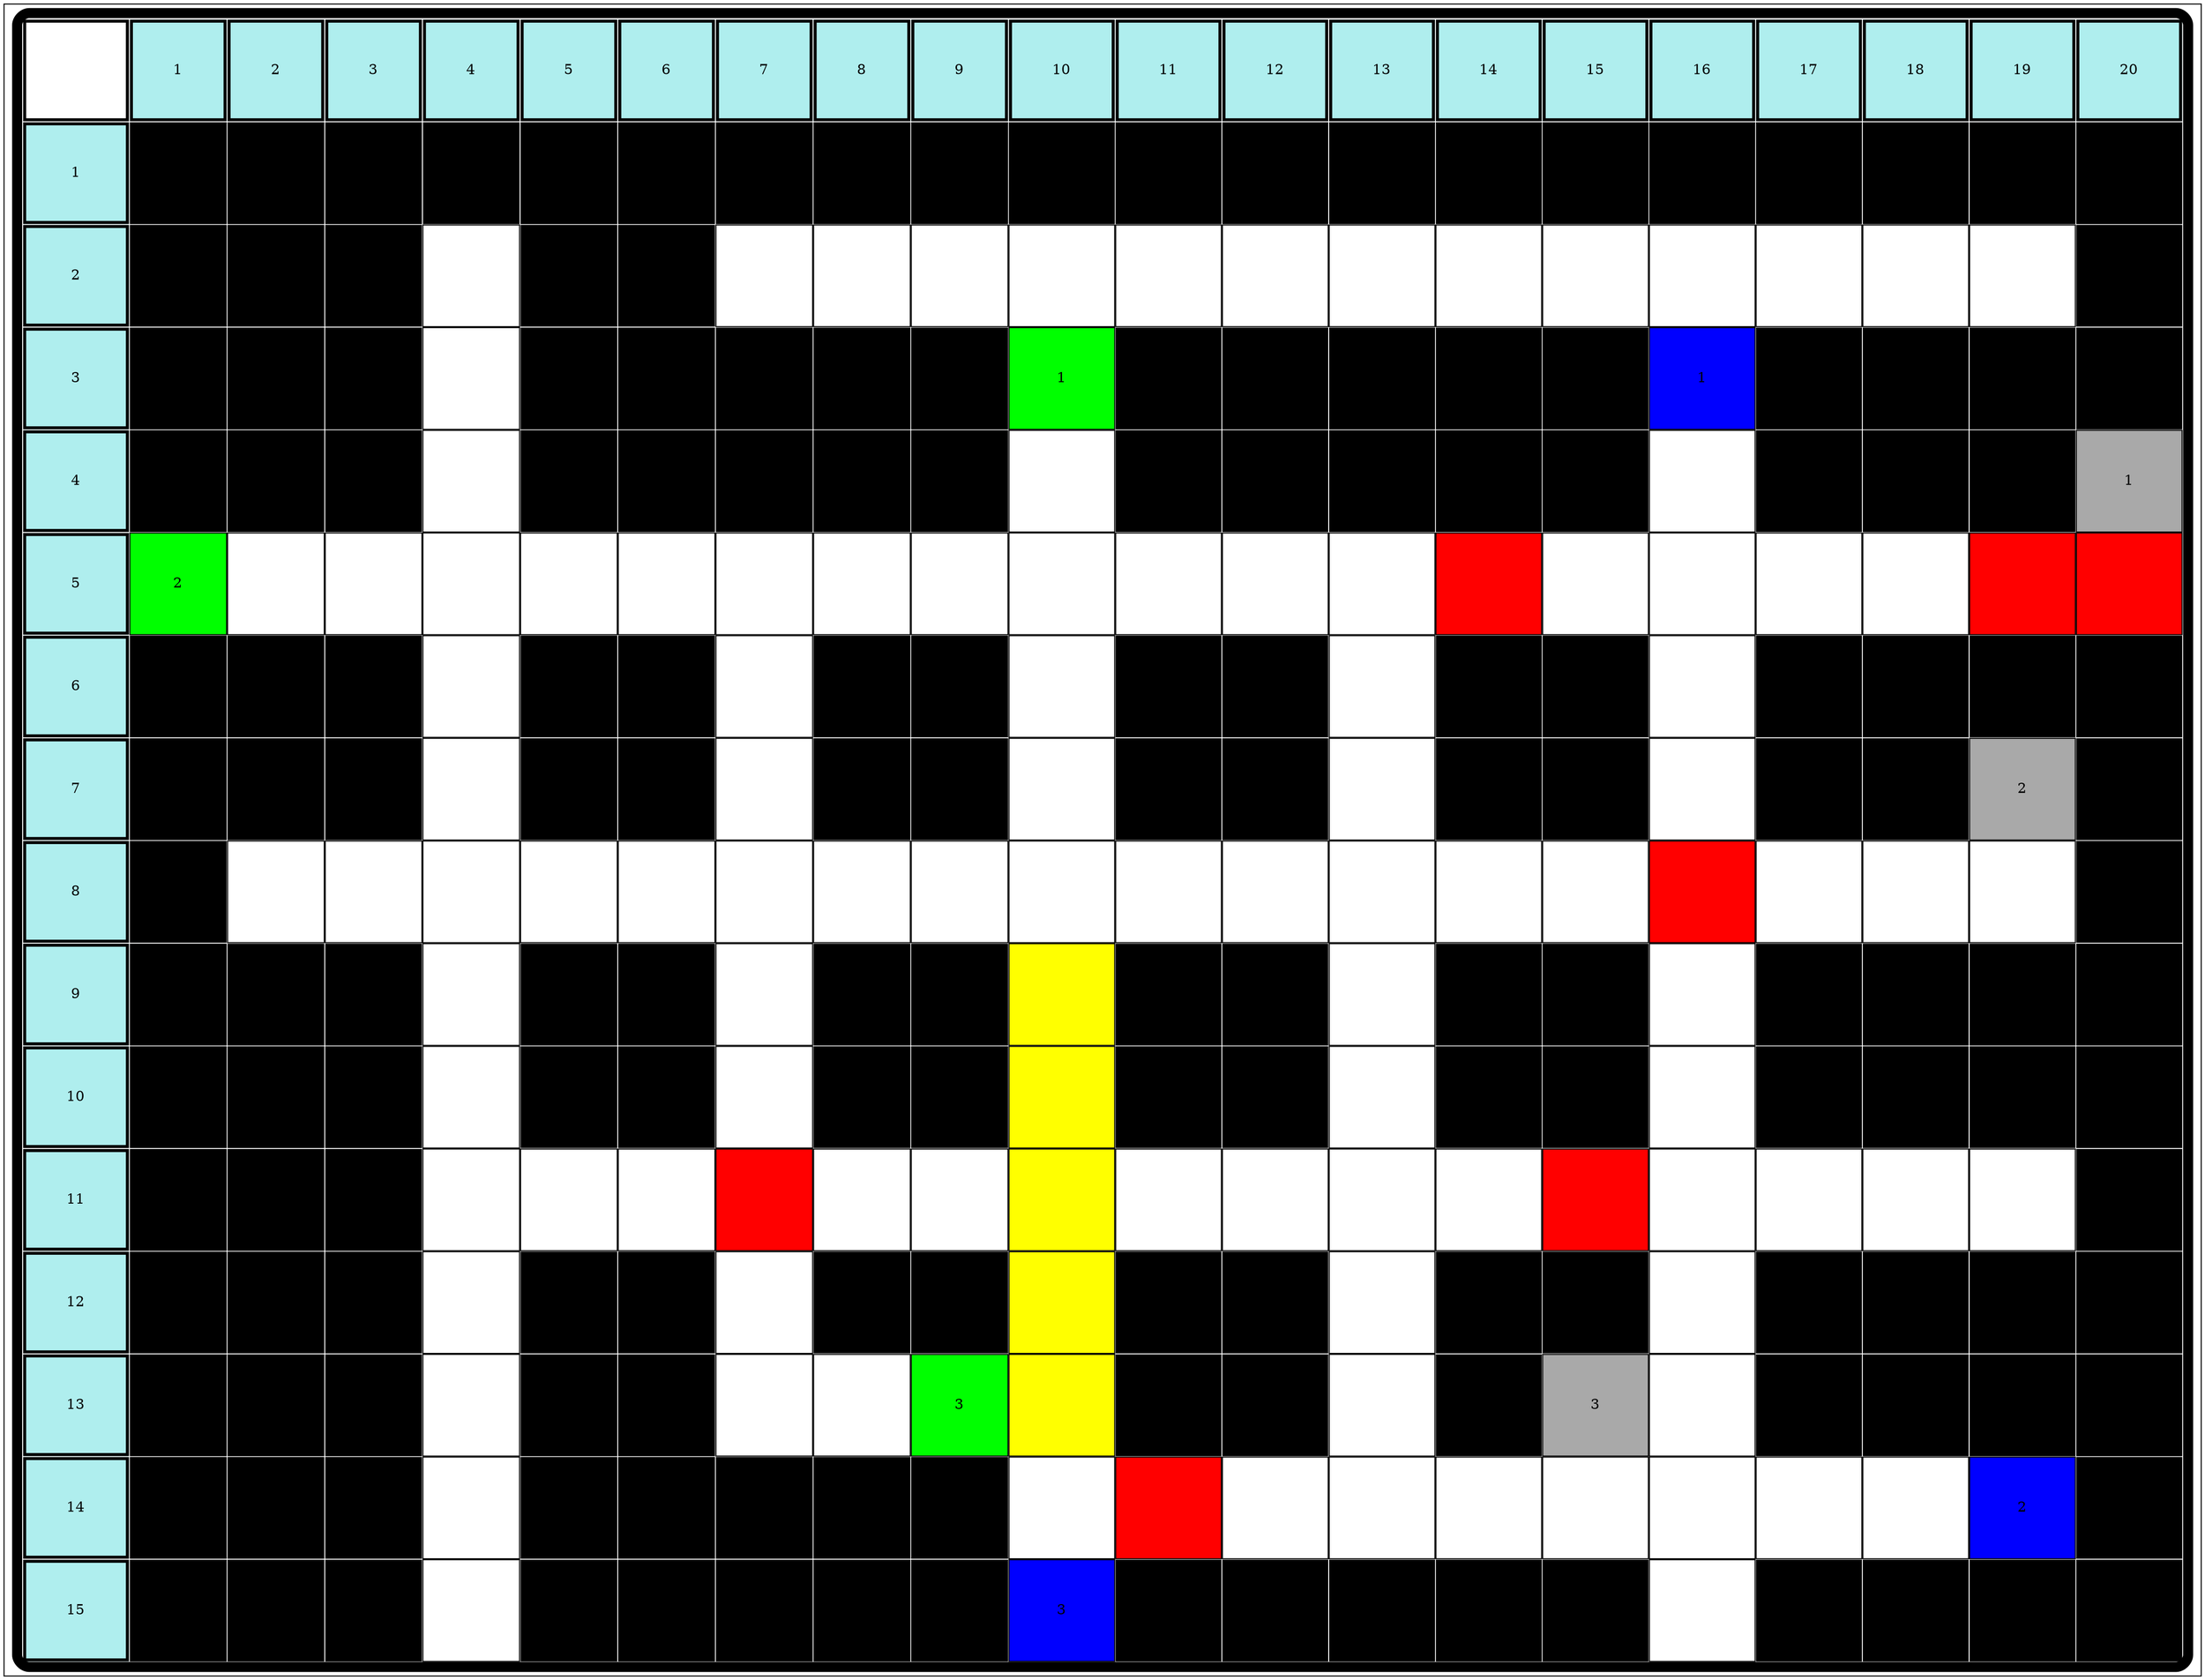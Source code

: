 graph 24 {
	tab [label=<<TABLE  border="10" cellspacing="1" cellpadding="40" style="rounded"><TR><TD border="3"  height="40"></TD><TD border="3"  height="40" bgcolor = "PaleTurquoise" >1</TD><TD border="3"  height="40" bgcolor = "PaleTurquoise" >2</TD><TD border="3"  height="40" bgcolor = "PaleTurquoise" >3</TD><TD border="3"  height="40" bgcolor = "PaleTurquoise" >4</TD><TD border="3"  height="40" bgcolor = "PaleTurquoise" >5</TD><TD border="3"  height="40" bgcolor = "PaleTurquoise" >6</TD><TD border="3"  height="40" bgcolor = "PaleTurquoise" >7</TD><TD border="3"  height="40" bgcolor = "PaleTurquoise" >8</TD><TD border="3"  height="40" bgcolor = "PaleTurquoise" >9</TD><TD border="3"  height="40" bgcolor = "PaleTurquoise" >10</TD><TD border="3"  height="40" bgcolor = "PaleTurquoise" >11</TD><TD border="3"  height="40" bgcolor = "PaleTurquoise" >12</TD><TD border="3"  height="40" bgcolor = "PaleTurquoise" >13</TD><TD border="3"  height="40" bgcolor = "PaleTurquoise" >14</TD><TD border="3"  height="40" bgcolor = "PaleTurquoise" >15</TD><TD border="3"  height="40" bgcolor = "PaleTurquoise" >16</TD><TD border="3"  height="40" bgcolor = "PaleTurquoise" >17</TD><TD border="3"  height="40" bgcolor = "PaleTurquoise" >18</TD><TD border="3"  height="40" bgcolor = "PaleTurquoise" >19</TD><TD border="3"  height="40" bgcolor = "PaleTurquoise" >20</TD></TR><TR><TD border="3"  height="40" bgcolor = "PaleTurquoise">1</TD><TD  border="3"  height="40" bgcolor="black"></TD><TD  border="3"  height="40" bgcolor="black"></TD><TD  border="3"  height="40" bgcolor="black"></TD><TD  border="3"  height="40" bgcolor="black"></TD><TD  border="3"  height="40" bgcolor="black"></TD><TD  border="3"  height="40" bgcolor="black"></TD><TD  border="3"  height="40" bgcolor="black"></TD><TD  border="3"  height="40" bgcolor="black"></TD><TD  border="3"  height="40" bgcolor="black"></TD><TD  border="3"  height="40" bgcolor="black"></TD><TD  border="3"  height="40" bgcolor="black"></TD><TD  border="3"  height="40" bgcolor="black"></TD><TD  border="3"  height="40" bgcolor="black"></TD><TD  border="3"  height="40" bgcolor="black"></TD><TD  border="3"  height="40" bgcolor="black"></TD><TD  border="3"  height="40" bgcolor="black"></TD><TD  border="3"  height="40" bgcolor="black"></TD><TD  border="3"  height="40" bgcolor="black"></TD><TD  border="3"  height="40" bgcolor="black"></TD><TD  border="3"  height="40" bgcolor="black"></TD></TR><TR><TD border="3"  height="40" bgcolor = "PaleTurquoise">2</TD><TD  border="3"  height="40" bgcolor="black"></TD><TD  border="3"  height="40" bgcolor="black"></TD><TD  border="3"  height="40" bgcolor="black"></TD><TD  border="1"  height="40" bgcolor="white"></TD><TD  border="3"  height="40" bgcolor="black"></TD><TD  border="3"  height="40" bgcolor="black"></TD><TD  border="1"  height="40" bgcolor="white"></TD><TD  border="1"  height="40" bgcolor="white"></TD><TD  border="1"  height="40" bgcolor="white"></TD><TD  border="1"  height="40" bgcolor="white"></TD><TD  border="1"  height="40" bgcolor="white"></TD><TD  border="1"  height="40" bgcolor="white"></TD><TD  border="1"  height="40" bgcolor="white"></TD><TD  border="1"  height="40" bgcolor="white"></TD><TD  border="1"  height="40" bgcolor="white"></TD><TD  border="1"  height="40" bgcolor="white"></TD><TD  border="1"  height="40" bgcolor="white"></TD><TD  border="1"  height="40" bgcolor="white"></TD><TD  border="1"  height="40" bgcolor="white"></TD><TD  border="3"  height="40" bgcolor="black"></TD></TR><TR><TD border="3"  height="40" bgcolor = "PaleTurquoise">3</TD><TD  border="3"  height="40" bgcolor="black"></TD><TD  border="3"  height="40" bgcolor="black"></TD><TD  border="3"  height="40" bgcolor="black"></TD><TD  border="1"  height="40" bgcolor="white"></TD><TD  border="3"  height="40" bgcolor="black"></TD><TD  border="3"  height="40" bgcolor="black"></TD><TD  border="3"  height="40" bgcolor="black"></TD><TD  border="3"  height="40" bgcolor="black"></TD><TD  border="3"  height="40" bgcolor="black"></TD><TD  border="1"  height="40" bgcolor="green">1</TD><TD  border="3"  height="40" bgcolor="black"></TD><TD  border="3"  height="40" bgcolor="black"></TD><TD  border="3"  height="40" bgcolor="black"></TD><TD  border="3"  height="40" bgcolor="black"></TD><TD  border="3"  height="40" bgcolor="black"></TD><TD  border="1"  height="40" bgcolor="blue">1</TD><TD  border="3"  height="40" bgcolor="black"></TD><TD  border="3"  height="40" bgcolor="black"></TD><TD  border="3"  height="40" bgcolor="black"></TD><TD  border="3"  height="40" bgcolor="black"></TD></TR><TR><TD border="3"  height="40" bgcolor = "PaleTurquoise">4</TD><TD  border="3"  height="40" bgcolor="black"></TD><TD  border="3"  height="40" bgcolor="black"></TD><TD  border="3"  height="40" bgcolor="black"></TD><TD  border="1"  height="40" bgcolor="white"></TD><TD  border="3"  height="40" bgcolor="black"></TD><TD  border="3"  height="40" bgcolor="black"></TD><TD  border="3"  height="40" bgcolor="black"></TD><TD  border="3"  height="40" bgcolor="black"></TD><TD  border="3"  height="40" bgcolor="black"></TD><TD  border="1"  height="40" bgcolor="white"></TD><TD  border="3"  height="40" bgcolor="black"></TD><TD  border="3"  height="40" bgcolor="black"></TD><TD  border="3"  height="40" bgcolor="black"></TD><TD  border="3"  height="40" bgcolor="black"></TD><TD  border="3"  height="40" bgcolor="black"></TD><TD  border="1"  height="40" bgcolor="white"></TD><TD  border="3"  height="40" bgcolor="black"></TD><TD  border="3"  height="40" bgcolor="black"></TD><TD  border="3"  height="40" bgcolor="black"></TD><TD  border="1"  height="40" bgcolor="darkgray">1</TD></TR><TR><TD border="3"  height="40" bgcolor = "PaleTurquoise">5</TD><TD  border="1"  height="40" bgcolor="green">2</TD><TD  border="1"  height="40" bgcolor="white"></TD><TD  border="1"  height="40" bgcolor="white"></TD><TD  border="1"  height="40" bgcolor="white"></TD><TD  border="1"  height="40" bgcolor="white"></TD><TD  border="1"  height="40" bgcolor="white"></TD><TD  border="1"  height="40" bgcolor="white"></TD><TD  border="1"  height="40" bgcolor="white"></TD><TD  border="1"  height="40" bgcolor="white"></TD><TD  border="1"  height="40" bgcolor="white"></TD><TD  border="1"  height="40" bgcolor="white"></TD><TD  border="1"  height="40" bgcolor="white"></TD><TD  border="1"  height="40" bgcolor="white"></TD><TD  border="1"  height="40" bgcolor="red"></TD><TD  border="1"  height="40" bgcolor="white"></TD><TD  border="1"  height="40" bgcolor="white"></TD><TD  border="1"  height="40" bgcolor="white"></TD><TD  border="1"  height="40" bgcolor="white"></TD><TD  border="1"  height="40" bgcolor="red"></TD><TD  border="1"  height="40" bgcolor="red"></TD></TR><TR><TD border="3"  height="40" bgcolor = "PaleTurquoise">6</TD><TD  border="3"  height="40" bgcolor="black"></TD><TD  border="3"  height="40" bgcolor="black"></TD><TD  border="3"  height="40" bgcolor="black"></TD><TD  border="1"  height="40" bgcolor="white"></TD><TD  border="3"  height="40" bgcolor="black"></TD><TD  border="3"  height="40" bgcolor="black"></TD><TD  border="1"  height="40" bgcolor="white"></TD><TD  border="3"  height="40" bgcolor="black"></TD><TD  border="3"  height="40" bgcolor="black"></TD><TD  border="1"  height="40" bgcolor="white"></TD><TD  border="3"  height="40" bgcolor="black"></TD><TD  border="3"  height="40" bgcolor="black"></TD><TD  border="1"  height="40" bgcolor="white"></TD><TD  border="3"  height="40" bgcolor="black"></TD><TD  border="3"  height="40" bgcolor="black"></TD><TD  border="1"  height="40" bgcolor="white"></TD><TD  border="3"  height="40" bgcolor="black"></TD><TD  border="3"  height="40" bgcolor="black"></TD><TD  border="3"  height="40" bgcolor="black"></TD><TD  border="3"  height="40" bgcolor="black"></TD></TR><TR><TD border="3"  height="40" bgcolor = "PaleTurquoise">7</TD><TD  border="3"  height="40" bgcolor="black"></TD><TD  border="3"  height="40" bgcolor="black"></TD><TD  border="3"  height="40" bgcolor="black"></TD><TD  border="1"  height="40" bgcolor="white"></TD><TD  border="3"  height="40" bgcolor="black"></TD><TD  border="3"  height="40" bgcolor="black"></TD><TD  border="1"  height="40" bgcolor="white"></TD><TD  border="3"  height="40" bgcolor="black"></TD><TD  border="3"  height="40" bgcolor="black"></TD><TD  border="1"  height="40" bgcolor="white"></TD><TD  border="3"  height="40" bgcolor="black"></TD><TD  border="3"  height="40" bgcolor="black"></TD><TD  border="1"  height="40" bgcolor="white"></TD><TD  border="3"  height="40" bgcolor="black"></TD><TD  border="3"  height="40" bgcolor="black"></TD><TD  border="1"  height="40" bgcolor="white"></TD><TD  border="3"  height="40" bgcolor="black"></TD><TD  border="3"  height="40" bgcolor="black"></TD><TD  border="1"  height="40" bgcolor="darkgray">2</TD><TD  border="3"  height="40" bgcolor="black"></TD></TR><TR><TD border="3"  height="40" bgcolor = "PaleTurquoise">8</TD><TD  border="3"  height="40" bgcolor="black"></TD><TD  border="1"  height="40" bgcolor="white"></TD><TD  border="1"  height="40" bgcolor="white"></TD><TD  border="1"  height="40" bgcolor="white"></TD><TD  border="1"  height="40" bgcolor="white"></TD><TD  border="1"  height="40" bgcolor="white"></TD><TD  border="1"  height="40" bgcolor="white"></TD><TD  border="1"  height="40" bgcolor="white"></TD><TD  border="1"  height="40" bgcolor="white"></TD><TD  border="1"  height="40" bgcolor="white"></TD><TD  border="1"  height="40" bgcolor="white"></TD><TD  border="1"  height="40" bgcolor="white"></TD><TD  border="1"  height="40" bgcolor="white"></TD><TD  border="1"  height="40" bgcolor="white"></TD><TD  border="1"  height="40" bgcolor="white"></TD><TD  border="1"  height="40" bgcolor="red"></TD><TD  border="1"  height="40" bgcolor="white"></TD><TD  border="1"  height="40" bgcolor="white"></TD><TD  border="1"  height="40" bgcolor="white"></TD><TD  border="3"  height="40" bgcolor="black"></TD></TR><TR><TD border="3"  height="40" bgcolor = "PaleTurquoise">9</TD><TD  border="3"  height="40" bgcolor="black"></TD><TD  border="3"  height="40" bgcolor="black"></TD><TD  border="3"  height="40" bgcolor="black"></TD><TD  border="1"  height="40" bgcolor="white"></TD><TD  border="3"  height="40" bgcolor="black"></TD><TD  border="3"  height="40" bgcolor="black"></TD><TD  border="1"  height="40" bgcolor="white"></TD><TD  border="3"  height="40" bgcolor="black"></TD><TD  border="3"  height="40" bgcolor="black"></TD><TD  border="1"  height="40" bgcolor="yellow"></TD><TD  border="3"  height="40" bgcolor="black"></TD><TD  border="3"  height="40" bgcolor="black"></TD><TD  border="1"  height="40" bgcolor="white"></TD><TD  border="3"  height="40" bgcolor="black"></TD><TD  border="3"  height="40" bgcolor="black"></TD><TD  border="1"  height="40" bgcolor="white"></TD><TD  border="3"  height="40" bgcolor="black"></TD><TD  border="3"  height="40" bgcolor="black"></TD><TD  border="3"  height="40" bgcolor="black"></TD><TD  border="3"  height="40" bgcolor="black"></TD></TR><TR><TD border="3"  height="40" bgcolor = "PaleTurquoise">10</TD><TD  border="3"  height="40" bgcolor="black"></TD><TD  border="3"  height="40" bgcolor="black"></TD><TD  border="3"  height="40" bgcolor="black"></TD><TD  border="1"  height="40" bgcolor="white"></TD><TD  border="3"  height="40" bgcolor="black"></TD><TD  border="3"  height="40" bgcolor="black"></TD><TD  border="1"  height="40" bgcolor="white"></TD><TD  border="3"  height="40" bgcolor="black"></TD><TD  border="3"  height="40" bgcolor="black"></TD><TD  border="1"  height="40" bgcolor="yellow"></TD><TD  border="3"  height="40" bgcolor="black"></TD><TD  border="3"  height="40" bgcolor="black"></TD><TD  border="1"  height="40" bgcolor="white"></TD><TD  border="3"  height="40" bgcolor="black"></TD><TD  border="3"  height="40" bgcolor="black"></TD><TD  border="1"  height="40" bgcolor="white"></TD><TD  border="3"  height="40" bgcolor="black"></TD><TD  border="3"  height="40" bgcolor="black"></TD><TD  border="3"  height="40" bgcolor="black"></TD><TD  border="3"  height="40" bgcolor="black"></TD></TR><TR><TD border="3"  height="40" bgcolor = "PaleTurquoise">11</TD><TD  border="3"  height="40" bgcolor="black"></TD><TD  border="3"  height="40" bgcolor="black"></TD><TD  border="3"  height="40" bgcolor="black"></TD><TD  border="1"  height="40" bgcolor="white"></TD><TD  border="1"  height="40" bgcolor="white"></TD><TD  border="1"  height="40" bgcolor="white"></TD><TD  border="1"  height="40" bgcolor="red"></TD><TD  border="1"  height="40" bgcolor="white"></TD><TD  border="1"  height="40" bgcolor="white"></TD><TD  border="1"  height="40" bgcolor="yellow"></TD><TD  border="1"  height="40" bgcolor="white"></TD><TD  border="1"  height="40" bgcolor="white"></TD><TD  border="1"  height="40" bgcolor="white"></TD><TD  border="1"  height="40" bgcolor="white"></TD><TD  border="1"  height="40" bgcolor="red"></TD><TD  border="1"  height="40" bgcolor="white"></TD><TD  border="1"  height="40" bgcolor="white"></TD><TD  border="1"  height="40" bgcolor="white"></TD><TD  border="1"  height="40" bgcolor="white"></TD><TD  border="3"  height="40" bgcolor="black"></TD></TR><TR><TD border="3"  height="40" bgcolor = "PaleTurquoise">12</TD><TD  border="3"  height="40" bgcolor="black"></TD><TD  border="3"  height="40" bgcolor="black"></TD><TD  border="3"  height="40" bgcolor="black"></TD><TD  border="1"  height="40" bgcolor="white"></TD><TD  border="3"  height="40" bgcolor="black"></TD><TD  border="3"  height="40" bgcolor="black"></TD><TD  border="1"  height="40" bgcolor="white"></TD><TD  border="3"  height="40" bgcolor="black"></TD><TD  border="3"  height="40" bgcolor="black"></TD><TD  border="1"  height="40" bgcolor="yellow"></TD><TD  border="3"  height="40" bgcolor="black"></TD><TD  border="3"  height="40" bgcolor="black"></TD><TD  border="1"  height="40" bgcolor="white"></TD><TD  border="3"  height="40" bgcolor="black"></TD><TD  border="3"  height="40" bgcolor="black"></TD><TD  border="1"  height="40" bgcolor="white"></TD><TD  border="3"  height="40" bgcolor="black"></TD><TD  border="3"  height="40" bgcolor="black"></TD><TD  border="3"  height="40" bgcolor="black"></TD><TD  border="3"  height="40" bgcolor="black"></TD></TR><TR><TD border="3"  height="40" bgcolor = "PaleTurquoise">13</TD><TD  border="3"  height="40" bgcolor="black"></TD><TD  border="3"  height="40" bgcolor="black"></TD><TD  border="3"  height="40" bgcolor="black"></TD><TD  border="1"  height="40" bgcolor="white"></TD><TD  border="3"  height="40" bgcolor="black"></TD><TD  border="3"  height="40" bgcolor="black"></TD><TD  border="1"  height="40" bgcolor="white"></TD><TD  border="1"  height="40" bgcolor="white"></TD><TD  border="1"  height="40" bgcolor="green">3</TD><TD  border="1"  height="40" bgcolor="yellow"></TD><TD  border="3"  height="40" bgcolor="black"></TD><TD  border="3"  height="40" bgcolor="black"></TD><TD  border="1"  height="40" bgcolor="white"></TD><TD  border="3"  height="40" bgcolor="black"></TD><TD  border="1"  height="40" bgcolor="darkgray">3</TD><TD  border="1"  height="40" bgcolor="white"></TD><TD  border="3"  height="40" bgcolor="black"></TD><TD  border="3"  height="40" bgcolor="black"></TD><TD  border="3"  height="40" bgcolor="black"></TD><TD  border="3"  height="40" bgcolor="black"></TD></TR><TR><TD border="3"  height="40" bgcolor = "PaleTurquoise">14</TD><TD  border="3"  height="40" bgcolor="black"></TD><TD  border="3"  height="40" bgcolor="black"></TD><TD  border="3"  height="40" bgcolor="black"></TD><TD  border="1"  height="40" bgcolor="white"></TD><TD  border="3"  height="40" bgcolor="black"></TD><TD  border="3"  height="40" bgcolor="black"></TD><TD  border="3"  height="40" bgcolor="black"></TD><TD  border="3"  height="40" bgcolor="black"></TD><TD  border="3"  height="40" bgcolor="black"></TD><TD  border="1"  height="40" bgcolor="white"></TD><TD  border="1"  height="40" bgcolor="red"></TD><TD  border="1"  height="40" bgcolor="white"></TD><TD  border="1"  height="40" bgcolor="white"></TD><TD  border="1"  height="40" bgcolor="white"></TD><TD  border="1"  height="40" bgcolor="white"></TD><TD  border="1"  height="40" bgcolor="white"></TD><TD  border="1"  height="40" bgcolor="white"></TD><TD  border="1"  height="40" bgcolor="white"></TD><TD  border="1"  height="40" bgcolor="blue">2</TD><TD  border="3"  height="40" bgcolor="black"></TD></TR><TR><TD border="3"  height="40" bgcolor = "PaleTurquoise">15</TD><TD  border="3"  height="40" bgcolor="black"></TD><TD  border="3"  height="40" bgcolor="black"></TD><TD  border="3"  height="40" bgcolor="black"></TD><TD  border="1"  height="40" bgcolor="white"></TD><TD  border="3"  height="40" bgcolor="black"></TD><TD  border="3"  height="40" bgcolor="black"></TD><TD  border="3"  height="40" bgcolor="black"></TD><TD  border="3"  height="40" bgcolor="black"></TD><TD  border="3"  height="40" bgcolor="black"></TD><TD  border="1"  height="40" bgcolor="blue">3</TD><TD  border="3"  height="40" bgcolor="black"></TD><TD  border="3"  height="40" bgcolor="black"></TD><TD  border="3"  height="40" bgcolor="black"></TD><TD  border="3"  height="40" bgcolor="black"></TD><TD  border="3"  height="40" bgcolor="black"></TD><TD  border="1"  height="40" bgcolor="white"></TD><TD  border="3"  height="40" bgcolor="black"></TD><TD  border="3"  height="40" bgcolor="black"></TD><TD  border="3"  height="40" bgcolor="black"></TD><TD  border="3"  height="40" bgcolor="black"></TD></TR></TABLE>> shape=rect]
}
